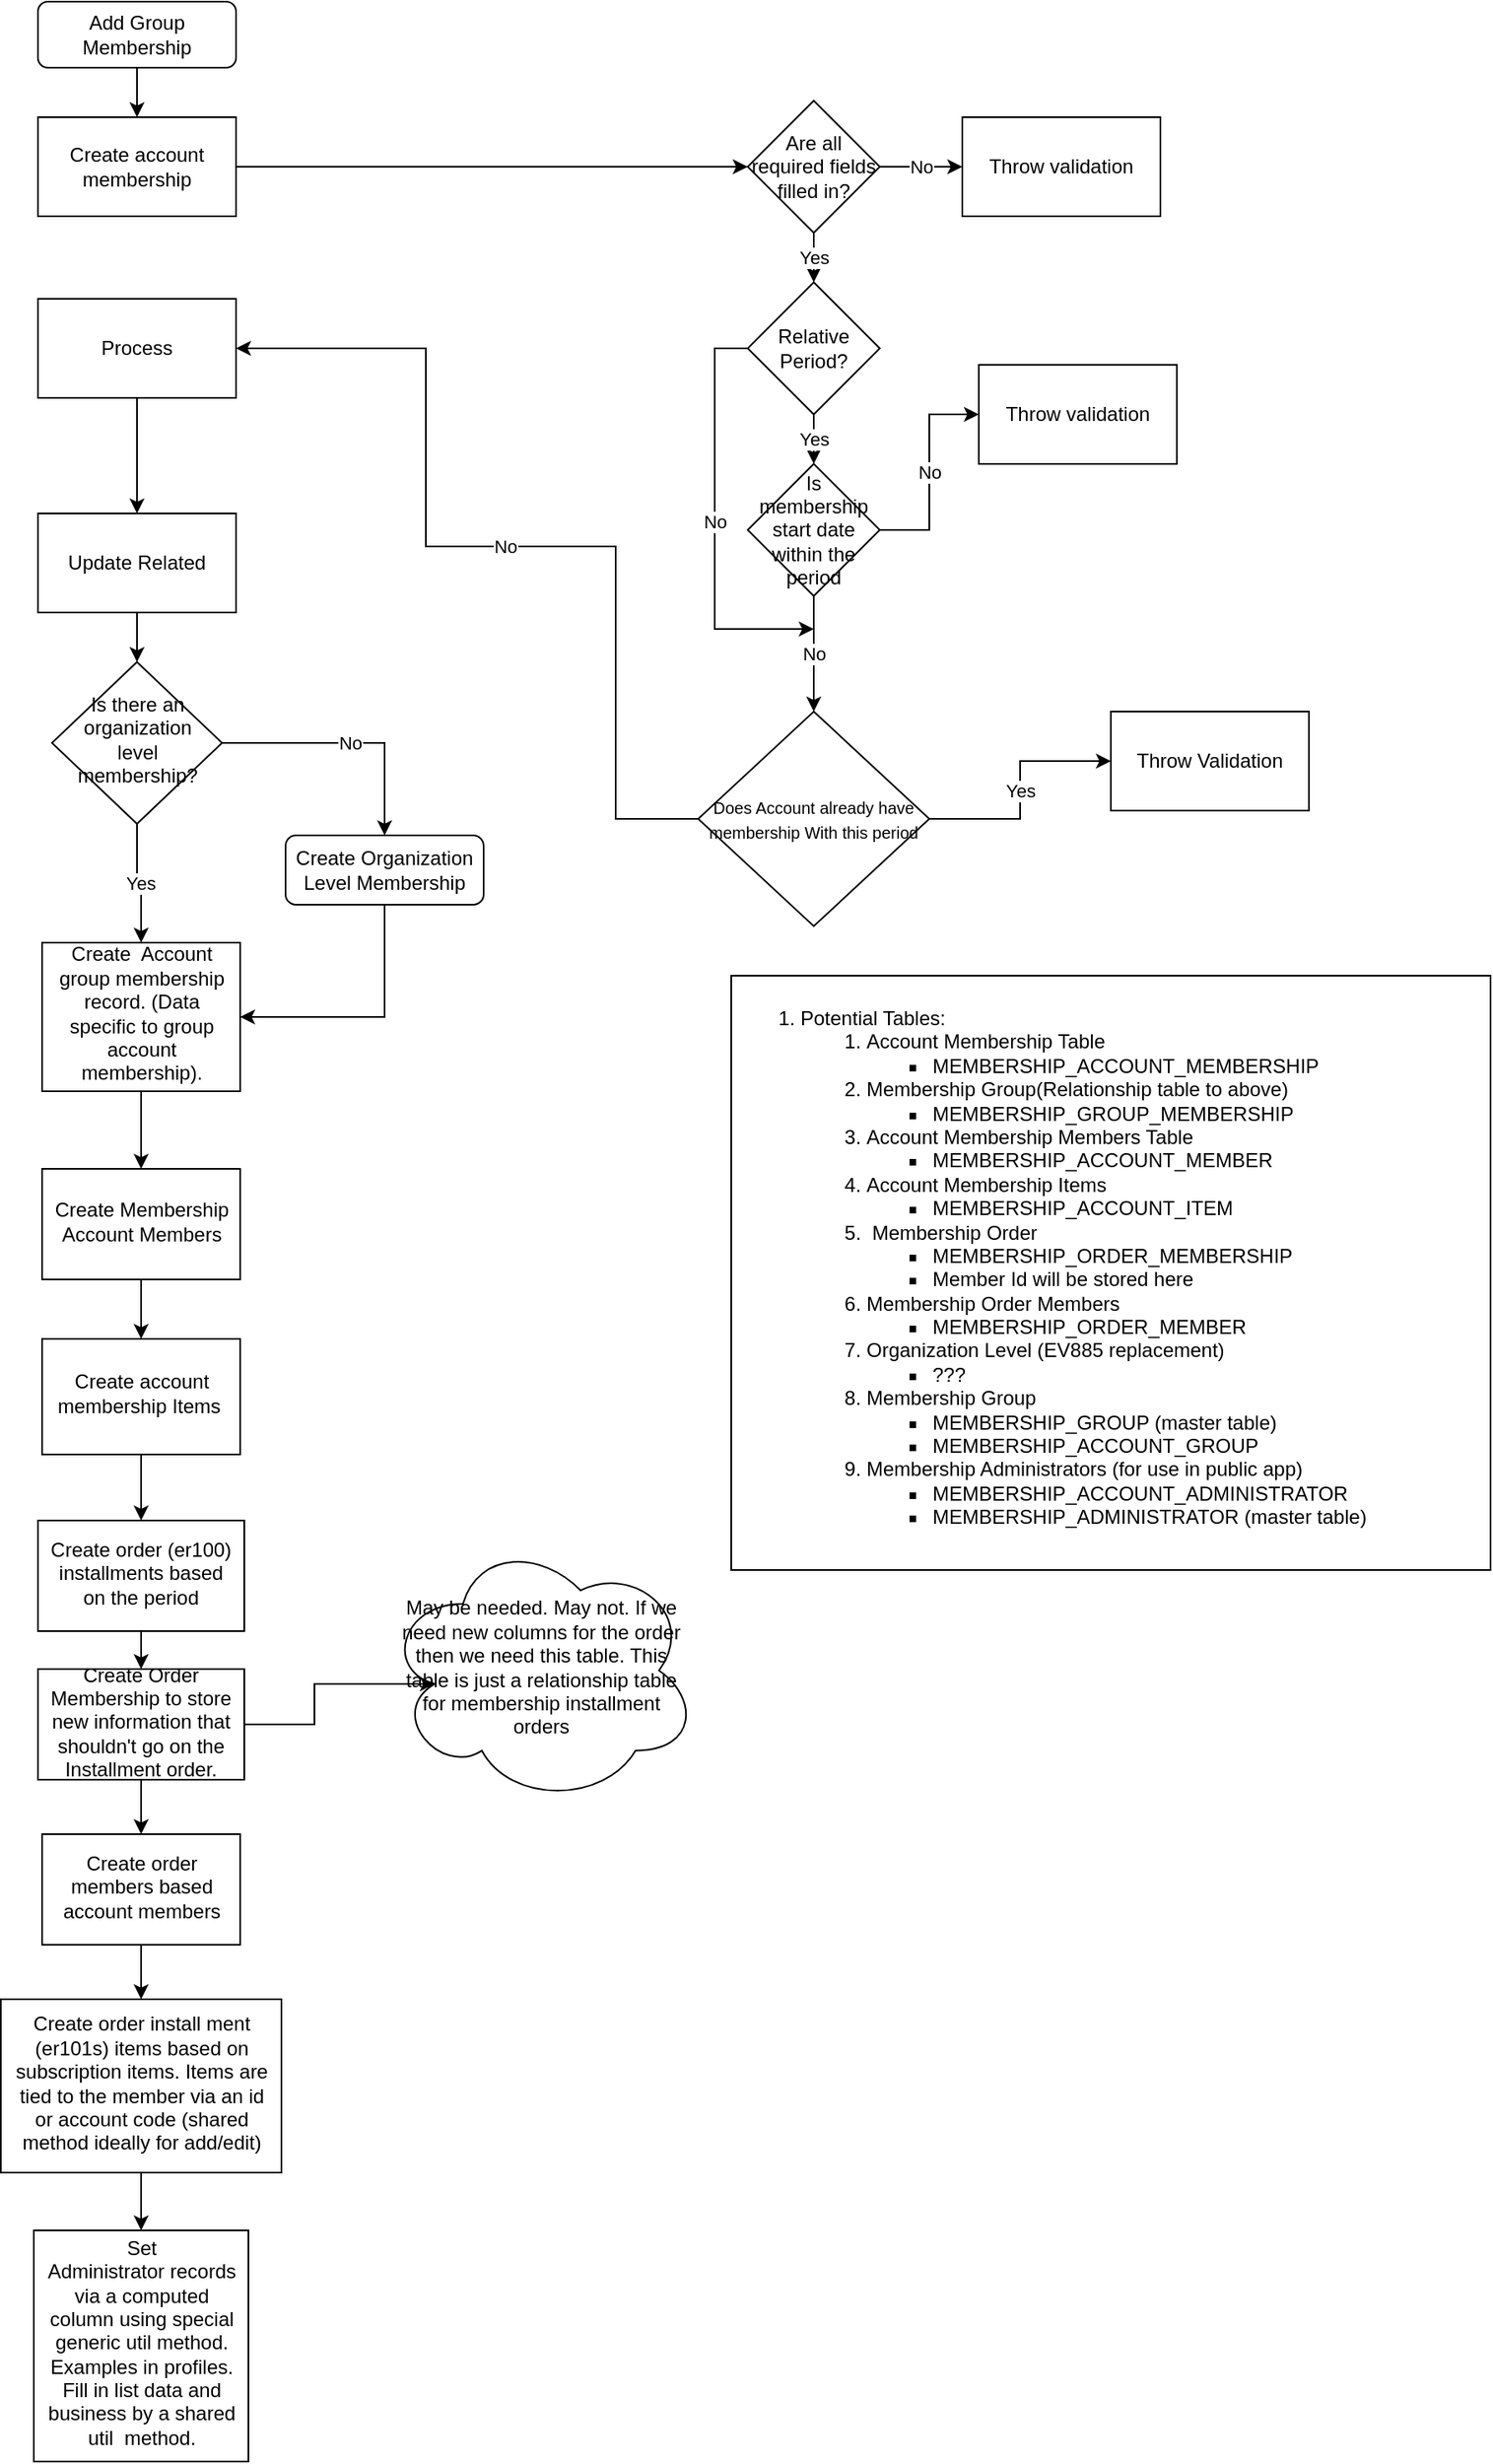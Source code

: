 <mxfile version="13.4.6" type="github">
  <diagram id="92FPEMcWyaeNn1LILrVb" name="Page-1">
    <mxGraphModel dx="1422" dy="762" grid="1" gridSize="10" guides="1" tooltips="1" connect="1" arrows="1" fold="1" page="1" pageScale="1" pageWidth="850" pageHeight="1100" math="0" shadow="0">
      <root>
        <mxCell id="0" />
        <mxCell id="1" parent="0" />
        <mxCell id="OdyiLV4z1GKjxeUZD-Sj-1" value="Add Group Membership" style="rounded=1;whiteSpace=wrap;html=1;fontSize=12;glass=0;strokeWidth=1;shadow=0;" parent="1" vertex="1">
          <mxGeometry x="160" y="80" width="120" height="40" as="geometry" />
        </mxCell>
        <mxCell id="OdyiLV4z1GKjxeUZD-Sj-2" value="" style="edgeStyle=orthogonalEdgeStyle;rounded=0;orthogonalLoop=1;jettySize=auto;html=1;entryX=1;entryY=0.5;entryDx=0;entryDy=0;exitX=0.5;exitY=1;exitDx=0;exitDy=0;" parent="1" source="OdyiLV4z1GKjxeUZD-Sj-3" target="OdyiLV4z1GKjxeUZD-Sj-17" edge="1">
          <mxGeometry relative="1" as="geometry">
            <mxPoint x="370" y="705.5" as="targetPoint" />
            <Array as="points">
              <mxPoint x="370" y="695" />
            </Array>
            <mxPoint x="370" y="670" as="sourcePoint" />
          </mxGeometry>
        </mxCell>
        <mxCell id="OdyiLV4z1GKjxeUZD-Sj-3" value="Create Organization Level Membership" style="rounded=1;whiteSpace=wrap;html=1;fontSize=12;glass=0;strokeWidth=1;shadow=0;" parent="1" vertex="1">
          <mxGeometry x="310" y="585" width="120" height="42" as="geometry" />
        </mxCell>
        <mxCell id="OdyiLV4z1GKjxeUZD-Sj-4" value="" style="edgeStyle=orthogonalEdgeStyle;rounded=0;orthogonalLoop=1;jettySize=auto;html=1;entryX=0;entryY=0.5;entryDx=0;entryDy=0;" parent="1" source="OdyiLV4z1GKjxeUZD-Sj-14" target="OdyiLV4z1GKjxeUZD-Sj-7" edge="1">
          <mxGeometry relative="1" as="geometry">
            <mxPoint x="430" y="190" as="targetPoint" />
            <Array as="points">
              <mxPoint x="540" y="180" />
            </Array>
          </mxGeometry>
        </mxCell>
        <mxCell id="OdyiLV4z1GKjxeUZD-Sj-5" value="No" style="edgeStyle=orthogonalEdgeStyle;rounded=0;orthogonalLoop=1;jettySize=auto;html=1;" parent="1" source="OdyiLV4z1GKjxeUZD-Sj-7" target="OdyiLV4z1GKjxeUZD-Sj-8" edge="1">
          <mxGeometry relative="1" as="geometry" />
        </mxCell>
        <mxCell id="xtvHUWU6y_BfbgP3-4H2-9" value="Yes" style="edgeStyle=orthogonalEdgeStyle;rounded=0;orthogonalLoop=1;jettySize=auto;html=1;exitX=0.5;exitY=1;exitDx=0;exitDy=0;entryX=0.5;entryY=0;entryDx=0;entryDy=0;" edge="1" parent="1" source="OdyiLV4z1GKjxeUZD-Sj-7" target="xtvHUWU6y_BfbgP3-4H2-8">
          <mxGeometry relative="1" as="geometry" />
        </mxCell>
        <mxCell id="OdyiLV4z1GKjxeUZD-Sj-7" value="Are all required fields filled in?" style="rhombus;whiteSpace=wrap;html=1;rounded=0;" parent="1" vertex="1">
          <mxGeometry x="590" y="140" width="80" height="80" as="geometry" />
        </mxCell>
        <mxCell id="OdyiLV4z1GKjxeUZD-Sj-8" value="Throw validation" style="whiteSpace=wrap;html=1;rounded=0;" parent="1" vertex="1">
          <mxGeometry x="720" y="150" width="120" height="60" as="geometry" />
        </mxCell>
        <mxCell id="OdyiLV4z1GKjxeUZD-Sj-9" value="" style="edgeStyle=orthogonalEdgeStyle;rounded=0;orthogonalLoop=1;jettySize=auto;html=1;exitX=0.5;exitY=1;exitDx=0;exitDy=0;" parent="1" source="OdyiLV4z1GKjxeUZD-Sj-10" target="OdyiLV4z1GKjxeUZD-Sj-13" edge="1">
          <mxGeometry relative="1" as="geometry">
            <mxPoint x="220" y="540" as="sourcePoint" />
          </mxGeometry>
        </mxCell>
        <mxCell id="OdyiLV4z1GKjxeUZD-Sj-10" value="Update Related" style="whiteSpace=wrap;html=1;rounded=0;" parent="1" vertex="1">
          <mxGeometry x="160" y="390" width="120" height="60" as="geometry" />
        </mxCell>
        <mxCell id="OdyiLV4z1GKjxeUZD-Sj-11" value="No" style="edgeStyle=orthogonalEdgeStyle;rounded=0;orthogonalLoop=1;jettySize=auto;html=1;entryX=0.5;entryY=0;entryDx=0;entryDy=0;" parent="1" source="OdyiLV4z1GKjxeUZD-Sj-13" target="OdyiLV4z1GKjxeUZD-Sj-3" edge="1">
          <mxGeometry relative="1" as="geometry">
            <mxPoint x="380" y="529" as="targetPoint" />
          </mxGeometry>
        </mxCell>
        <mxCell id="OdyiLV4z1GKjxeUZD-Sj-12" value="Yes" style="edgeStyle=orthogonalEdgeStyle;rounded=0;orthogonalLoop=1;jettySize=auto;html=1;" parent="1" source="OdyiLV4z1GKjxeUZD-Sj-13" target="OdyiLV4z1GKjxeUZD-Sj-17" edge="1">
          <mxGeometry relative="1" as="geometry" />
        </mxCell>
        <mxCell id="OdyiLV4z1GKjxeUZD-Sj-13" value="Is there an organization level membership?" style="rhombus;whiteSpace=wrap;html=1;shadow=0;fontFamily=Helvetica;fontSize=12;align=center;strokeWidth=1;spacing=6;spacingTop=-4;" parent="1" vertex="1">
          <mxGeometry x="168.5" y="480" width="103" height="98" as="geometry" />
        </mxCell>
        <mxCell id="OdyiLV4z1GKjxeUZD-Sj-14" value="Create account membership" style="rounded=0;whiteSpace=wrap;html=1;" parent="1" vertex="1">
          <mxGeometry x="160" y="150" width="120" height="60" as="geometry" />
        </mxCell>
        <mxCell id="OdyiLV4z1GKjxeUZD-Sj-15" value="" style="edgeStyle=orthogonalEdgeStyle;rounded=0;orthogonalLoop=1;jettySize=auto;html=1;" parent="1" source="OdyiLV4z1GKjxeUZD-Sj-1" target="OdyiLV4z1GKjxeUZD-Sj-14" edge="1">
          <mxGeometry relative="1" as="geometry">
            <mxPoint x="220" y="120" as="sourcePoint" />
            <mxPoint x="220" y="200" as="targetPoint" />
          </mxGeometry>
        </mxCell>
        <mxCell id="OdyiLV4z1GKjxeUZD-Sj-47" value="" style="edgeStyle=orthogonalEdgeStyle;rounded=0;orthogonalLoop=1;jettySize=auto;html=1;" parent="1" source="OdyiLV4z1GKjxeUZD-Sj-17" target="OdyiLV4z1GKjxeUZD-Sj-46" edge="1">
          <mxGeometry relative="1" as="geometry" />
        </mxCell>
        <mxCell id="OdyiLV4z1GKjxeUZD-Sj-17" value="Create&amp;nbsp; Account group membership record. (Data specific to group account membership)." style="whiteSpace=wrap;html=1;shadow=0;strokeWidth=1;spacing=6;spacingTop=-4;" parent="1" vertex="1">
          <mxGeometry x="162.5" y="650" width="120" height="90" as="geometry" />
        </mxCell>
        <mxCell id="OdyiLV4z1GKjxeUZD-Sj-18" value="" style="edgeStyle=orthogonalEdgeStyle;rounded=0;orthogonalLoop=1;jettySize=auto;html=1;" parent="1" source="OdyiLV4z1GKjxeUZD-Sj-19" target="OdyiLV4z1GKjxeUZD-Sj-22" edge="1">
          <mxGeometry relative="1" as="geometry" />
        </mxCell>
        <mxCell id="OdyiLV4z1GKjxeUZD-Sj-19" value="Create account membership Items&amp;nbsp;" style="whiteSpace=wrap;html=1;shadow=0;strokeWidth=1;spacing=6;spacingTop=-4;" parent="1" vertex="1">
          <mxGeometry x="162.5" y="890" width="120" height="70" as="geometry" />
        </mxCell>
        <mxCell id="OdyiLV4z1GKjxeUZD-Sj-20" value="" style="edgeStyle=orthogonalEdgeStyle;rounded=0;orthogonalLoop=1;jettySize=auto;html=1;" parent="1" source="OdyiLV4z1GKjxeUZD-Sj-25" target="OdyiLV4z1GKjxeUZD-Sj-24" edge="1">
          <mxGeometry relative="1" as="geometry" />
        </mxCell>
        <mxCell id="OdyiLV4z1GKjxeUZD-Sj-21" value="" style="edgeStyle=orthogonalEdgeStyle;rounded=0;orthogonalLoop=1;jettySize=auto;html=1;" parent="1" source="OdyiLV4z1GKjxeUZD-Sj-22" target="OdyiLV4z1GKjxeUZD-Sj-39" edge="1">
          <mxGeometry relative="1" as="geometry" />
        </mxCell>
        <mxCell id="OdyiLV4z1GKjxeUZD-Sj-22" value="Create order (er100) installments based on the period" style="whiteSpace=wrap;html=1;shadow=0;strokeWidth=1;spacing=6;spacingTop=-4;" parent="1" vertex="1">
          <mxGeometry x="160" y="1000" width="125" height="67" as="geometry" />
        </mxCell>
        <mxCell id="OdyiLV4z1GKjxeUZD-Sj-23" value="" style="edgeStyle=orthogonalEdgeStyle;rounded=0;orthogonalLoop=1;jettySize=auto;html=1;" parent="1" source="OdyiLV4z1GKjxeUZD-Sj-24" target="OdyiLV4z1GKjxeUZD-Sj-33" edge="1">
          <mxGeometry relative="1" as="geometry" />
        </mxCell>
        <mxCell id="OdyiLV4z1GKjxeUZD-Sj-24" value="Create order install ment (er101s) items based on subscription items. Items are tied to the member via an id or account code (shared method ideally for add/edit)" style="whiteSpace=wrap;html=1;shadow=0;strokeWidth=1;spacing=6;spacingTop=-4;" parent="1" vertex="1">
          <mxGeometry x="137.5" y="1290" width="170" height="105" as="geometry" />
        </mxCell>
        <mxCell id="OdyiLV4z1GKjxeUZD-Sj-25" value="Create order members based account members" style="whiteSpace=wrap;html=1;shadow=0;strokeWidth=1;spacing=6;spacingTop=-4;" parent="1" vertex="1">
          <mxGeometry x="162.5" y="1190" width="120" height="67" as="geometry" />
        </mxCell>
        <mxCell id="OdyiLV4z1GKjxeUZD-Sj-27" value="No" style="edgeStyle=orthogonalEdgeStyle;rounded=0;orthogonalLoop=1;jettySize=auto;html=1;entryX=1;entryY=0.5;entryDx=0;entryDy=0;exitX=0;exitY=0.5;exitDx=0;exitDy=0;" parent="1" source="OdyiLV4z1GKjxeUZD-Sj-35" target="OdyiLV4z1GKjxeUZD-Sj-32" edge="1">
          <mxGeometry relative="1" as="geometry">
            <mxPoint x="470" y="510" as="targetPoint" />
            <mxPoint x="530" y="540" as="sourcePoint" />
            <Array as="points">
              <mxPoint x="510" y="410" />
              <mxPoint x="395" y="410" />
              <mxPoint x="395" y="290" />
            </Array>
          </mxGeometry>
        </mxCell>
        <mxCell id="OdyiLV4z1GKjxeUZD-Sj-31" value="" style="edgeStyle=orthogonalEdgeStyle;rounded=0;orthogonalLoop=1;jettySize=auto;html=1;entryX=0.5;entryY=0;entryDx=0;entryDy=0;" parent="1" source="OdyiLV4z1GKjxeUZD-Sj-32" target="OdyiLV4z1GKjxeUZD-Sj-10" edge="1">
          <mxGeometry relative="1" as="geometry">
            <mxPoint x="220" y="580" as="targetPoint" />
          </mxGeometry>
        </mxCell>
        <mxCell id="OdyiLV4z1GKjxeUZD-Sj-32" value="Process" style="whiteSpace=wrap;html=1;rounded=0;" parent="1" vertex="1">
          <mxGeometry x="160" y="260" width="120" height="60" as="geometry" />
        </mxCell>
        <mxCell id="OdyiLV4z1GKjxeUZD-Sj-33" value="Set&lt;br&gt;Administrator records via a computed column using special generic util method. Examples in profiles. Fill in list data and business by a shared util&amp;nbsp; method." style="whiteSpace=wrap;html=1;shadow=0;strokeWidth=1;spacing=6;spacingTop=-4;" parent="1" vertex="1">
          <mxGeometry x="157.5" y="1430" width="130" height="140" as="geometry" />
        </mxCell>
        <mxCell id="OdyiLV4z1GKjxeUZD-Sj-34" value="Yes" style="edgeStyle=orthogonalEdgeStyle;rounded=0;orthogonalLoop=1;jettySize=auto;html=1;" parent="1" source="OdyiLV4z1GKjxeUZD-Sj-35" target="OdyiLV4z1GKjxeUZD-Sj-36" edge="1">
          <mxGeometry relative="1" as="geometry" />
        </mxCell>
        <mxCell id="OdyiLV4z1GKjxeUZD-Sj-35" value="&lt;font style=&quot;font-size: 10px&quot;&gt;Does Account already have membership With this period&lt;/font&gt;" style="rhombus;whiteSpace=wrap;html=1;rounded=0;" parent="1" vertex="1">
          <mxGeometry x="560" y="510" width="140" height="130" as="geometry" />
        </mxCell>
        <mxCell id="OdyiLV4z1GKjxeUZD-Sj-36" value="Throw Validation" style="whiteSpace=wrap;html=1;rounded=0;" parent="1" vertex="1">
          <mxGeometry x="810" y="510" width="120" height="60" as="geometry" />
        </mxCell>
        <mxCell id="OdyiLV4z1GKjxeUZD-Sj-37" value="" style="edgeStyle=orthogonalEdgeStyle;rounded=0;orthogonalLoop=1;jettySize=auto;html=1;entryX=0.5;entryY=0;entryDx=0;entryDy=0;" parent="1" source="OdyiLV4z1GKjxeUZD-Sj-39" target="OdyiLV4z1GKjxeUZD-Sj-25" edge="1">
          <mxGeometry relative="1" as="geometry">
            <mxPoint x="215" y="1237" as="targetPoint" />
          </mxGeometry>
        </mxCell>
        <mxCell id="OdyiLV4z1GKjxeUZD-Sj-38" value="" style="edgeStyle=orthogonalEdgeStyle;rounded=0;orthogonalLoop=1;jettySize=auto;html=1;entryX=0.16;entryY=0.55;entryDx=0;entryDy=0;entryPerimeter=0;" parent="1" source="OdyiLV4z1GKjxeUZD-Sj-39" target="OdyiLV4z1GKjxeUZD-Sj-40" edge="1">
          <mxGeometry relative="1" as="geometry">
            <mxPoint x="355.0" y="1123.5" as="targetPoint" />
          </mxGeometry>
        </mxCell>
        <mxCell id="OdyiLV4z1GKjxeUZD-Sj-39" value="Create Order Membership to store new information that shouldn&#39;t go on the Installment order." style="whiteSpace=wrap;html=1;shadow=0;strokeWidth=1;spacing=6;spacingTop=-4;" parent="1" vertex="1">
          <mxGeometry x="160" y="1090" width="125" height="67" as="geometry" />
        </mxCell>
        <mxCell id="OdyiLV4z1GKjxeUZD-Sj-40" value="May be needed. May not. If we need new columns for the order then we need this table. This table is just a relationship table for membership installment orders" style="ellipse;shape=cloud;whiteSpace=wrap;html=1;shadow=0;strokeWidth=1;spacing=6;spacingTop=-4;" parent="1" vertex="1">
          <mxGeometry x="370" y="1010.0" width="190" height="161.75" as="geometry" />
        </mxCell>
        <mxCell id="OdyiLV4z1GKjxeUZD-Sj-48" style="edgeStyle=orthogonalEdgeStyle;rounded=0;orthogonalLoop=1;jettySize=auto;html=1;entryX=0.5;entryY=0;entryDx=0;entryDy=0;" parent="1" source="OdyiLV4z1GKjxeUZD-Sj-46" target="OdyiLV4z1GKjxeUZD-Sj-19" edge="1">
          <mxGeometry relative="1" as="geometry" />
        </mxCell>
        <mxCell id="OdyiLV4z1GKjxeUZD-Sj-46" value="Create Membership Account Members" style="whiteSpace=wrap;html=1;shadow=0;strokeWidth=1;spacing=6;spacingTop=-4;" parent="1" vertex="1">
          <mxGeometry x="162.5" y="787" width="120" height="67" as="geometry" />
        </mxCell>
        <mxCell id="xtvHUWU6y_BfbgP3-4H2-1" value="&lt;ol&gt;&lt;li&gt;Potential Tables:&lt;br&gt;&lt;ol&gt;&lt;li&gt;Account Membership Table&lt;br&gt;&lt;/li&gt;&lt;ul&gt;&lt;li&gt;MEMBERSHIP_ACCOUNT_MEMBERSHIP&lt;/li&gt;&lt;/ul&gt;&lt;li&gt;Membership Group(Relationship table to above)&lt;/li&gt;&lt;ul&gt;&lt;li&gt;MEMBERSHIP_GROUP_MEMBERSHIP&lt;/li&gt;&lt;/ul&gt;&lt;li&gt;Account Membership Members Table&lt;/li&gt;&lt;ul&gt;&lt;li&gt;MEMBERSHIP_ACCOUNT_MEMBER&lt;/li&gt;&lt;/ul&gt;&lt;li&gt;Account Membership Items&lt;/li&gt;&lt;ul&gt;&lt;li&gt;MEMBERSHIP_ACCOUNT_ITEM&lt;/li&gt;&lt;/ul&gt;&lt;li&gt;&amp;nbsp;Membership Order&lt;/li&gt;&lt;ul&gt;&lt;li&gt;MEMBERSHIP_ORDER_MEMBERSHIP&lt;/li&gt;&lt;li&gt;Member Id will be stored here&lt;/li&gt;&lt;/ul&gt;&lt;li&gt;Membership Order Members&lt;/li&gt;&lt;ul&gt;&lt;li&gt;MEMBERSHIP_ORDER_MEMBER&lt;/li&gt;&lt;/ul&gt;&lt;li&gt;Organization Level (EV885 replacement)&lt;/li&gt;&lt;ul&gt;&lt;li&gt;???&lt;/li&gt;&lt;/ul&gt;&lt;li&gt;Membership Group&lt;/li&gt;&lt;ul&gt;&lt;li&gt;MEMBERSHIP_GROUP (master table)&lt;/li&gt;&lt;li&gt;MEMBERSHIP_ACCOUNT_GROUP&lt;/li&gt;&lt;/ul&gt;&lt;li&gt;Membership Administrators (for use in public app)&lt;/li&gt;&lt;ul&gt;&lt;li&gt;MEMBERSHIP_ACCOUNT_ADMINISTRATOR&lt;/li&gt;&lt;li&gt;MEMBERSHIP_ADMINISTRATOR (master table)&lt;/li&gt;&lt;/ul&gt;&lt;/ol&gt;&lt;/li&gt;&lt;/ol&gt;" style="rounded=0;whiteSpace=wrap;html=1;align=left;horizontal=1;verticalAlign=top;" vertex="1" parent="1">
          <mxGeometry x="580" y="670" width="460" height="360" as="geometry" />
        </mxCell>
        <mxCell id="xtvHUWU6y_BfbgP3-4H2-2" value="No" style="edgeStyle=orthogonalEdgeStyle;rounded=0;orthogonalLoop=1;jettySize=auto;html=1;" edge="1" parent="1" source="xtvHUWU6y_BfbgP3-4H2-4" target="xtvHUWU6y_BfbgP3-4H2-5">
          <mxGeometry relative="1" as="geometry" />
        </mxCell>
        <mxCell id="xtvHUWU6y_BfbgP3-4H2-3" value="No" style="edgeStyle=orthogonalEdgeStyle;rounded=0;orthogonalLoop=1;jettySize=auto;html=1;exitX=0.5;exitY=1;exitDx=0;exitDy=0;entryX=0.5;entryY=0;entryDx=0;entryDy=0;" edge="1" parent="1" source="xtvHUWU6y_BfbgP3-4H2-4" target="OdyiLV4z1GKjxeUZD-Sj-35">
          <mxGeometry relative="1" as="geometry">
            <mxPoint x="580" y="510" as="targetPoint" />
          </mxGeometry>
        </mxCell>
        <mxCell id="xtvHUWU6y_BfbgP3-4H2-4" value="Is membership start date within the period" style="rhombus;whiteSpace=wrap;html=1;rounded=0;" vertex="1" parent="1">
          <mxGeometry x="590" y="360" width="80" height="80" as="geometry" />
        </mxCell>
        <mxCell id="xtvHUWU6y_BfbgP3-4H2-5" value="&lt;span&gt;Throw validation&lt;/span&gt;" style="whiteSpace=wrap;html=1;rounded=0;" vertex="1" parent="1">
          <mxGeometry x="730" y="300" width="120" height="60" as="geometry" />
        </mxCell>
        <mxCell id="xtvHUWU6y_BfbgP3-4H2-6" value="Yes" style="edgeStyle=orthogonalEdgeStyle;rounded=0;orthogonalLoop=1;jettySize=auto;html=1;exitX=0.5;exitY=1;exitDx=0;exitDy=0;entryX=0.5;entryY=0;entryDx=0;entryDy=0;" edge="1" parent="1" source="xtvHUWU6y_BfbgP3-4H2-8" target="xtvHUWU6y_BfbgP3-4H2-4">
          <mxGeometry relative="1" as="geometry" />
        </mxCell>
        <mxCell id="xtvHUWU6y_BfbgP3-4H2-7" value="No" style="edgeStyle=orthogonalEdgeStyle;rounded=0;orthogonalLoop=1;jettySize=auto;html=1;exitX=0;exitY=0.5;exitDx=0;exitDy=0;" edge="1" parent="1" source="xtvHUWU6y_BfbgP3-4H2-8">
          <mxGeometry relative="1" as="geometry">
            <mxPoint x="630" y="460" as="targetPoint" />
            <Array as="points">
              <mxPoint x="570" y="290" />
              <mxPoint x="570" y="460" />
            </Array>
          </mxGeometry>
        </mxCell>
        <mxCell id="xtvHUWU6y_BfbgP3-4H2-8" value="Relative Period?" style="rhombus;whiteSpace=wrap;html=1;rounded=0;" vertex="1" parent="1">
          <mxGeometry x="590" y="250" width="80" height="80" as="geometry" />
        </mxCell>
      </root>
    </mxGraphModel>
  </diagram>
</mxfile>

